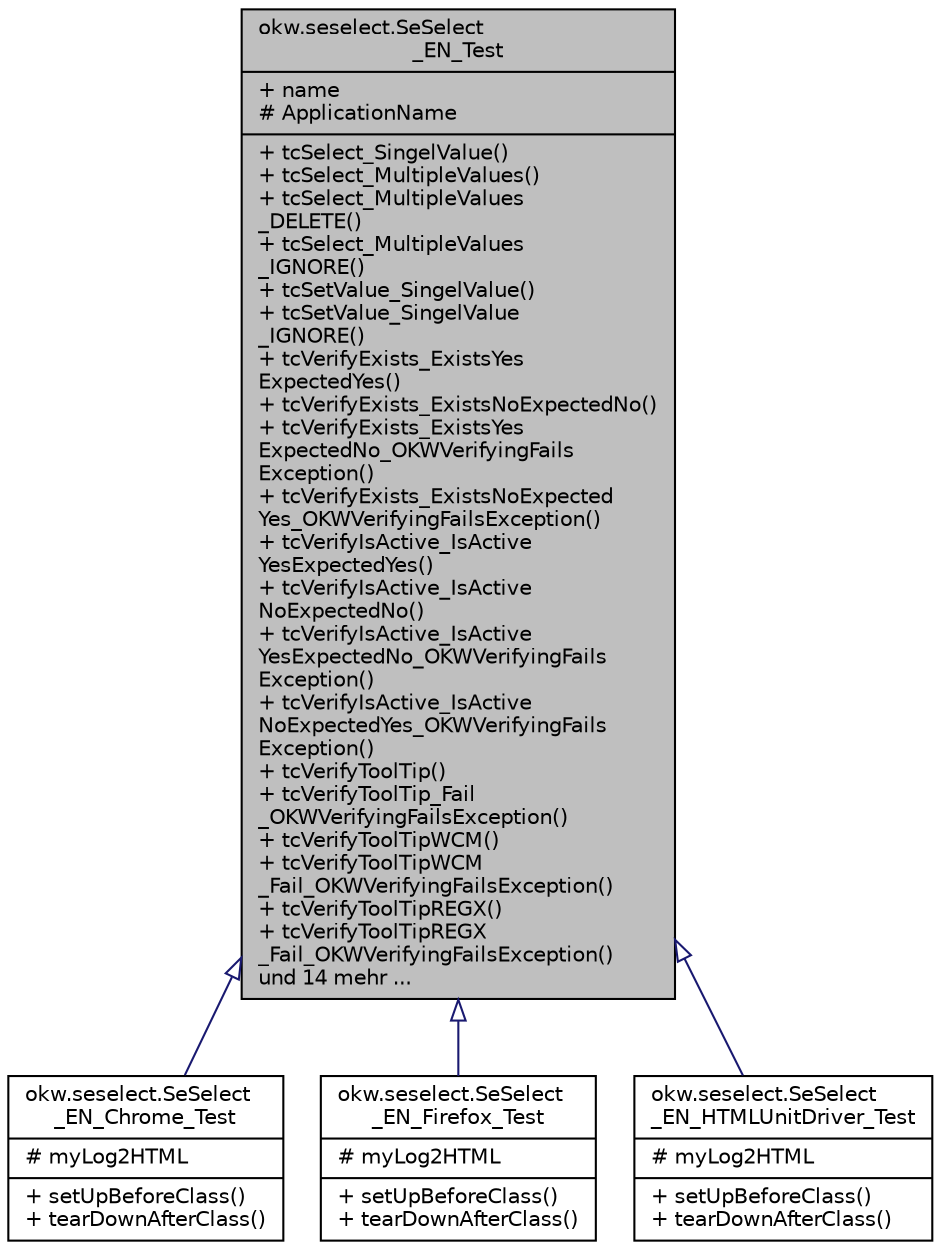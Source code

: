 digraph "okw.seselect.SeSelect_EN_Test"
{
 // INTERACTIVE_SVG=YES
 // LATEX_PDF_SIZE
  edge [fontname="Helvetica",fontsize="10",labelfontname="Helvetica",labelfontsize="10"];
  node [fontname="Helvetica",fontsize="10",shape=record];
  Node0 [label="{okw.seselect.SeSelect\l_EN_Test\n|+ name\l# ApplicationName\l|+ tcSelect_SingelValue()\l+ tcSelect_MultipleValues()\l+ tcSelect_MultipleValues\l_DELETE()\l+ tcSelect_MultipleValues\l_IGNORE()\l+ tcSetValue_SingelValue()\l+ tcSetValue_SingelValue\l_IGNORE()\l+ tcVerifyExists_ExistsYes\lExpectedYes()\l+ tcVerifyExists_ExistsNoExpectedNo()\l+ tcVerifyExists_ExistsYes\lExpectedNo_OKWVerifyingFails\lException()\l+ tcVerifyExists_ExistsNoExpected\lYes_OKWVerifyingFailsException()\l+ tcVerifyIsActive_IsActive\lYesExpectedYes()\l+ tcVerifyIsActive_IsActive\lNoExpectedNo()\l+ tcVerifyIsActive_IsActive\lYesExpectedNo_OKWVerifyingFails\lException()\l+ tcVerifyIsActive_IsActive\lNoExpectedYes_OKWVerifyingFails\lException()\l+ tcVerifyToolTip()\l+ tcVerifyToolTip_Fail\l_OKWVerifyingFailsException()\l+ tcVerifyToolTipWCM()\l+ tcVerifyToolTipWCM\l_Fail_OKWVerifyingFailsException()\l+ tcVerifyToolTipREGX()\l+ tcVerifyToolTipREGX\l_Fail_OKWVerifyingFailsException()\lund 14 mehr ...\l}",height=0.2,width=0.4,color="black", fillcolor="grey75", style="filled", fontcolor="black",tooltip=" "];
  Node0 -> Node1 [dir="back",color="midnightblue",fontsize="10",style="solid",arrowtail="onormal",fontname="Helvetica"];
  Node1 [label="{okw.seselect.SeSelect\l_EN_Chrome_Test\n|# myLog2HTML\l|+ setUpBeforeClass()\l+ tearDownAfterClass()\l}",height=0.2,width=0.4,color="black", fillcolor="white", style="filled",URL="$classokw_1_1seselect_1_1_se_select___e_n___chrome___test.html",tooltip=" "];
  Node0 -> Node2 [dir="back",color="midnightblue",fontsize="10",style="solid",arrowtail="onormal",fontname="Helvetica"];
  Node2 [label="{okw.seselect.SeSelect\l_EN_Firefox_Test\n|# myLog2HTML\l|+ setUpBeforeClass()\l+ tearDownAfterClass()\l}",height=0.2,width=0.4,color="black", fillcolor="white", style="filled",URL="$classokw_1_1seselect_1_1_se_select___e_n___firefox___test.html",tooltip=" "];
  Node0 -> Node3 [dir="back",color="midnightblue",fontsize="10",style="solid",arrowtail="onormal",fontname="Helvetica"];
  Node3 [label="{okw.seselect.SeSelect\l_EN_HTMLUnitDriver_Test\n|# myLog2HTML\l|+ setUpBeforeClass()\l+ tearDownAfterClass()\l}",height=0.2,width=0.4,color="black", fillcolor="white", style="filled",URL="$classokw_1_1seselect_1_1_se_select___e_n___h_t_m_l_unit_driver___test.html",tooltip=" "];
}
